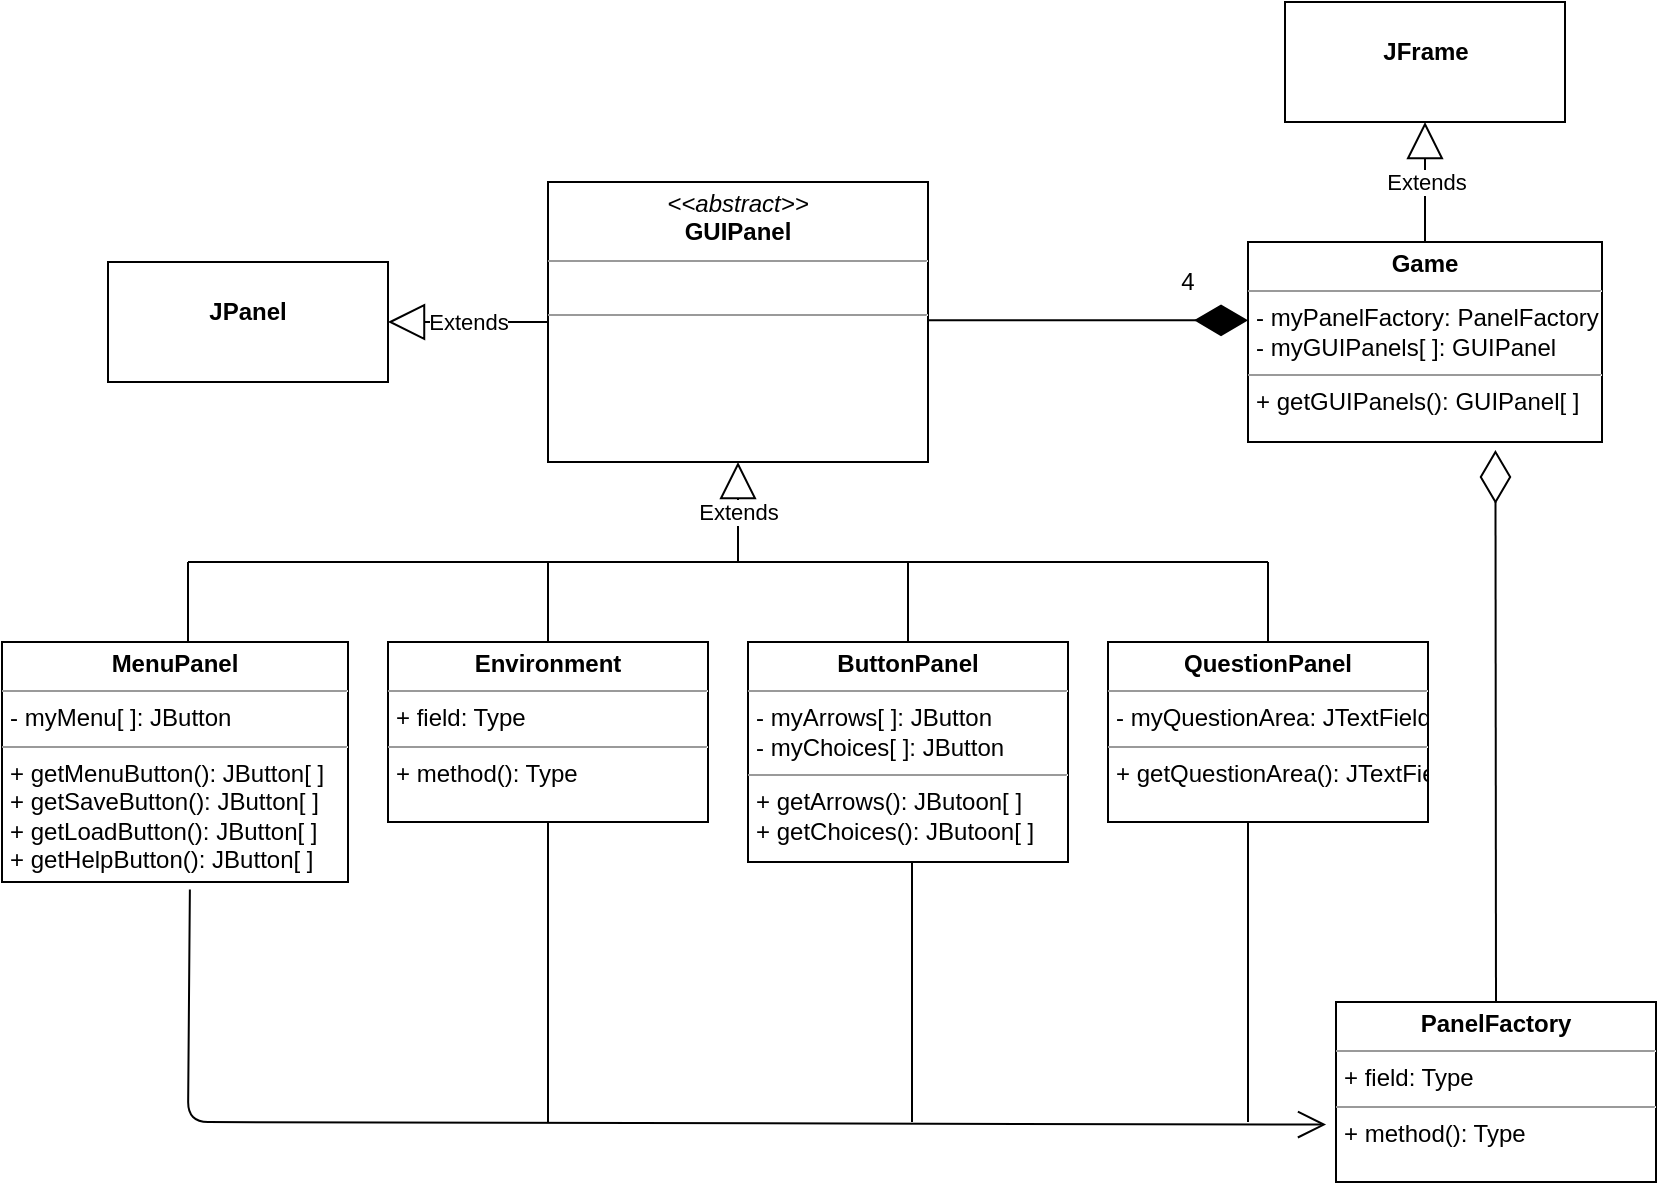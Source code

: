 <mxfile version="14.6.12" type="github">
  <diagram id="C5RBs43oDa-KdzZeNtuy" name="Page-1">
    <mxGraphModel dx="985" dy="631" grid="1" gridSize="10" guides="1" tooltips="1" connect="1" arrows="1" fold="1" page="1" pageScale="1" pageWidth="827" pageHeight="1169" math="0" shadow="0">
      <root>
        <mxCell id="WIyWlLk6GJQsqaUBKTNV-0" />
        <mxCell id="WIyWlLk6GJQsqaUBKTNV-1" parent="WIyWlLk6GJQsqaUBKTNV-0" />
        <mxCell id="btEMubfJMQzDjWzsL3hs-0" value="&lt;p style=&quot;margin: 0px ; margin-top: 4px ; text-align: center&quot;&gt;&lt;i&gt;&amp;lt;&amp;lt;abstract&amp;gt;&amp;gt;&lt;/i&gt;&lt;br&gt;&lt;b&gt;GUIPanel&lt;/b&gt;&lt;/p&gt;&lt;hr size=&quot;1&quot;&gt;&lt;p style=&quot;margin: 0px ; margin-left: 4px&quot;&gt;&lt;br&gt;&lt;/p&gt;&lt;hr size=&quot;1&quot;&gt;&lt;p style=&quot;margin: 0px ; margin-left: 4px&quot;&gt;&lt;br&gt;&lt;/p&gt;" style="verticalAlign=top;align=left;overflow=fill;fontSize=12;fontFamily=Helvetica;html=1;" parent="WIyWlLk6GJQsqaUBKTNV-1" vertex="1">
          <mxGeometry x="273" y="360" width="190" height="140" as="geometry" />
        </mxCell>
        <mxCell id="7n_-vRpYmNQ27YF9gRPF-0" value="&lt;p style=&quot;margin: 0px ; margin-top: 4px ; text-align: center&quot;&gt;&lt;br&gt;&lt;b&gt;JPanel&lt;/b&gt;&lt;/p&gt;" style="verticalAlign=top;align=left;overflow=fill;fontSize=12;fontFamily=Helvetica;html=1;" parent="WIyWlLk6GJQsqaUBKTNV-1" vertex="1">
          <mxGeometry x="53" y="400" width="140" height="60" as="geometry" />
        </mxCell>
        <mxCell id="7n_-vRpYmNQ27YF9gRPF-2" value="&lt;p style=&quot;margin: 0px ; margin-top: 4px ; text-align: center&quot;&gt;&lt;b&gt;MenuPanel&lt;/b&gt;&lt;/p&gt;&lt;hr size=&quot;1&quot;&gt;&lt;p style=&quot;margin: 0px ; margin-left: 4px&quot;&gt;- myMenu[ ]: JButton&lt;/p&gt;&lt;hr size=&quot;1&quot;&gt;&lt;p style=&quot;margin: 0px ; margin-left: 4px&quot;&gt;+ getMenuButton(): JButton[ ]&lt;/p&gt;&lt;p style=&quot;margin: 0px ; margin-left: 4px&quot;&gt;+ getSaveButton(): JButton[ ]&lt;/p&gt;&lt;p style=&quot;margin: 0px ; margin-left: 4px&quot;&gt;+ getLoadButton(): JButton[ ]&lt;/p&gt;&lt;p style=&quot;margin: 0px ; margin-left: 4px&quot;&gt;+ getHelpButton(): JButton[ ]&lt;/p&gt;" style="verticalAlign=top;align=left;overflow=fill;fontSize=12;fontFamily=Helvetica;html=1;" parent="WIyWlLk6GJQsqaUBKTNV-1" vertex="1">
          <mxGeometry y="590" width="173" height="120" as="geometry" />
        </mxCell>
        <mxCell id="7n_-vRpYmNQ27YF9gRPF-3" value="&lt;p style=&quot;margin: 0px ; margin-top: 4px ; text-align: center&quot;&gt;&lt;b&gt;Environment&lt;/b&gt;&lt;/p&gt;&lt;hr size=&quot;1&quot;&gt;&lt;p style=&quot;margin: 0px ; margin-left: 4px&quot;&gt;+ field: Type&lt;/p&gt;&lt;hr size=&quot;1&quot;&gt;&lt;p style=&quot;margin: 0px ; margin-left: 4px&quot;&gt;+ method(): Type&lt;/p&gt;" style="verticalAlign=top;align=left;overflow=fill;fontSize=12;fontFamily=Helvetica;html=1;" parent="WIyWlLk6GJQsqaUBKTNV-1" vertex="1">
          <mxGeometry x="193" y="590" width="160" height="90" as="geometry" />
        </mxCell>
        <mxCell id="7n_-vRpYmNQ27YF9gRPF-4" value="&lt;p style=&quot;margin: 0px ; margin-top: 4px ; text-align: center&quot;&gt;&lt;b&gt;ButtonPanel&lt;/b&gt;&lt;/p&gt;&lt;hr size=&quot;1&quot;&gt;&lt;p style=&quot;margin: 0px ; margin-left: 4px&quot;&gt;- myArrows[ ]: JButton&lt;/p&gt;&lt;p style=&quot;margin: 0px ; margin-left: 4px&quot;&gt;- myChoices[ ]: JButton&lt;/p&gt;&lt;hr size=&quot;1&quot;&gt;&lt;p style=&quot;margin: 0px ; margin-left: 4px&quot;&gt;+ getArrows(): JButoon[ ]&lt;/p&gt;&lt;p style=&quot;margin: 0px ; margin-left: 4px&quot;&gt;+ getChoices(): JButoon[ ]&lt;br&gt;&lt;/p&gt;" style="verticalAlign=top;align=left;overflow=fill;fontSize=12;fontFamily=Helvetica;html=1;" parent="WIyWlLk6GJQsqaUBKTNV-1" vertex="1">
          <mxGeometry x="373" y="590" width="160" height="110" as="geometry" />
        </mxCell>
        <mxCell id="7n_-vRpYmNQ27YF9gRPF-5" value="&lt;p style=&quot;margin: 0px ; margin-top: 4px ; text-align: center&quot;&gt;&lt;b&gt;QuestionPanel&lt;/b&gt;&lt;/p&gt;&lt;hr size=&quot;1&quot;&gt;&lt;p style=&quot;margin: 0px ; margin-left: 4px&quot;&gt;- myQuestionArea: JTextField&lt;/p&gt;&lt;hr size=&quot;1&quot;&gt;&lt;p style=&quot;margin: 0px ; margin-left: 4px&quot;&gt;+ getQuestionArea(): JTextField&lt;/p&gt;" style="verticalAlign=top;align=left;overflow=fill;fontSize=12;fontFamily=Helvetica;html=1;" parent="WIyWlLk6GJQsqaUBKTNV-1" vertex="1">
          <mxGeometry x="553" y="590" width="160" height="90" as="geometry" />
        </mxCell>
        <mxCell id="7n_-vRpYmNQ27YF9gRPF-6" value="Extends" style="endArrow=block;endSize=16;endFill=0;html=1;entryX=0.5;entryY=1;entryDx=0;entryDy=0;" parent="WIyWlLk6GJQsqaUBKTNV-1" target="btEMubfJMQzDjWzsL3hs-0" edge="1">
          <mxGeometry width="160" relative="1" as="geometry">
            <mxPoint x="368" y="550" as="sourcePoint" />
            <mxPoint x="448" y="550" as="targetPoint" />
            <Array as="points">
              <mxPoint x="368" y="550" />
            </Array>
          </mxGeometry>
        </mxCell>
        <mxCell id="7n_-vRpYmNQ27YF9gRPF-8" value="" style="endArrow=none;html=1;" parent="WIyWlLk6GJQsqaUBKTNV-1" edge="1">
          <mxGeometry width="50" height="50" relative="1" as="geometry">
            <mxPoint x="93" y="590" as="sourcePoint" />
            <mxPoint x="93" y="550" as="targetPoint" />
          </mxGeometry>
        </mxCell>
        <mxCell id="7n_-vRpYmNQ27YF9gRPF-9" value="" style="endArrow=none;html=1;" parent="WIyWlLk6GJQsqaUBKTNV-1" edge="1">
          <mxGeometry width="50" height="50" relative="1" as="geometry">
            <mxPoint x="93" y="550" as="sourcePoint" />
            <mxPoint x="373" y="550" as="targetPoint" />
            <Array as="points" />
          </mxGeometry>
        </mxCell>
        <mxCell id="7n_-vRpYmNQ27YF9gRPF-10" value="" style="endArrow=none;html=1;" parent="WIyWlLk6GJQsqaUBKTNV-1" edge="1">
          <mxGeometry width="50" height="50" relative="1" as="geometry">
            <mxPoint x="273" y="590" as="sourcePoint" />
            <mxPoint x="273" y="550" as="targetPoint" />
          </mxGeometry>
        </mxCell>
        <mxCell id="7n_-vRpYmNQ27YF9gRPF-11" value="" style="endArrow=none;html=1;" parent="WIyWlLk6GJQsqaUBKTNV-1" edge="1">
          <mxGeometry width="50" height="50" relative="1" as="geometry">
            <mxPoint x="633" y="590" as="sourcePoint" />
            <mxPoint x="633" y="550" as="targetPoint" />
          </mxGeometry>
        </mxCell>
        <mxCell id="7n_-vRpYmNQ27YF9gRPF-12" value="" style="endArrow=none;html=1;" parent="WIyWlLk6GJQsqaUBKTNV-1" edge="1">
          <mxGeometry width="50" height="50" relative="1" as="geometry">
            <mxPoint x="633" y="550" as="sourcePoint" />
            <mxPoint x="373" y="550" as="targetPoint" />
          </mxGeometry>
        </mxCell>
        <mxCell id="7n_-vRpYmNQ27YF9gRPF-13" value="" style="endArrow=none;html=1;exitX=0.5;exitY=0;exitDx=0;exitDy=0;" parent="WIyWlLk6GJQsqaUBKTNV-1" source="7n_-vRpYmNQ27YF9gRPF-4" edge="1">
          <mxGeometry width="50" height="50" relative="1" as="geometry">
            <mxPoint x="383" y="500" as="sourcePoint" />
            <mxPoint x="453" y="550" as="targetPoint" />
          </mxGeometry>
        </mxCell>
        <mxCell id="7n_-vRpYmNQ27YF9gRPF-15" value="&lt;p style=&quot;margin: 0px ; margin-top: 4px ; text-align: center&quot;&gt;&lt;b&gt;Game&lt;/b&gt;&lt;/p&gt;&lt;hr size=&quot;1&quot;&gt;&lt;p style=&quot;margin: 0px ; margin-left: 4px&quot;&gt;- myPanelFactory: PanelFactory&lt;/p&gt;&lt;p style=&quot;margin: 0px ; margin-left: 4px&quot;&gt;- myGUIPanels[ ]: GUIPanel&lt;/p&gt;&lt;hr size=&quot;1&quot;&gt;&lt;p style=&quot;margin: 0px ; margin-left: 4px&quot;&gt;&lt;span&gt;+ getGUIPanels(): GUIPanel[ ]&lt;/span&gt;&lt;br&gt;&lt;/p&gt;" style="verticalAlign=top;align=left;overflow=fill;fontSize=12;fontFamily=Helvetica;html=1;" parent="WIyWlLk6GJQsqaUBKTNV-1" vertex="1">
          <mxGeometry x="623" y="390" width="177" height="100" as="geometry" />
        </mxCell>
        <mxCell id="7n_-vRpYmNQ27YF9gRPF-16" value="&lt;p style=&quot;margin: 0px ; margin-top: 4px ; text-align: center&quot;&gt;&lt;br&gt;&lt;b&gt;JFrame&lt;/b&gt;&lt;/p&gt;" style="verticalAlign=top;align=left;overflow=fill;fontSize=12;fontFamily=Helvetica;html=1;" parent="WIyWlLk6GJQsqaUBKTNV-1" vertex="1">
          <mxGeometry x="641.5" y="270" width="140" height="60" as="geometry" />
        </mxCell>
        <mxCell id="7n_-vRpYmNQ27YF9gRPF-17" value="" style="endArrow=diamondThin;endFill=1;endSize=24;html=1;" parent="WIyWlLk6GJQsqaUBKTNV-1" edge="1">
          <mxGeometry width="160" relative="1" as="geometry">
            <mxPoint x="463" y="429.17" as="sourcePoint" />
            <mxPoint x="623" y="429.17" as="targetPoint" />
          </mxGeometry>
        </mxCell>
        <mxCell id="7n_-vRpYmNQ27YF9gRPF-18" value="4" style="text;html=1;strokeColor=none;fillColor=none;align=center;verticalAlign=middle;whiteSpace=wrap;rounded=0;" parent="WIyWlLk6GJQsqaUBKTNV-1" vertex="1">
          <mxGeometry x="573" y="400" width="40" height="20" as="geometry" />
        </mxCell>
        <mxCell id="7n_-vRpYmNQ27YF9gRPF-20" value="Extends" style="endArrow=block;endSize=16;endFill=0;html=1;exitX=0.5;exitY=0;exitDx=0;exitDy=0;entryX=0.5;entryY=1;entryDx=0;entryDy=0;" parent="WIyWlLk6GJQsqaUBKTNV-1" source="7n_-vRpYmNQ27YF9gRPF-15" target="7n_-vRpYmNQ27YF9gRPF-16" edge="1">
          <mxGeometry width="160" relative="1" as="geometry">
            <mxPoint x="533" y="340" as="sourcePoint" />
            <mxPoint x="693" y="340" as="targetPoint" />
          </mxGeometry>
        </mxCell>
        <mxCell id="7n_-vRpYmNQ27YF9gRPF-21" value="Extends" style="endArrow=block;endSize=16;endFill=0;html=1;exitX=0;exitY=0.5;exitDx=0;exitDy=0;entryX=1;entryY=0.5;entryDx=0;entryDy=0;" parent="WIyWlLk6GJQsqaUBKTNV-1" source="btEMubfJMQzDjWzsL3hs-0" target="7n_-vRpYmNQ27YF9gRPF-0" edge="1">
          <mxGeometry width="160" relative="1" as="geometry">
            <mxPoint x="320" y="480" as="sourcePoint" />
            <mxPoint x="480" y="480" as="targetPoint" />
          </mxGeometry>
        </mxCell>
        <mxCell id="7n_-vRpYmNQ27YF9gRPF-22" value="&lt;p style=&quot;margin: 0px ; margin-top: 4px ; text-align: center&quot;&gt;&lt;b&gt;PanelFactory&lt;/b&gt;&lt;/p&gt;&lt;hr size=&quot;1&quot;&gt;&lt;p style=&quot;margin: 0px ; margin-left: 4px&quot;&gt;+ field: Type&lt;/p&gt;&lt;hr size=&quot;1&quot;&gt;&lt;p style=&quot;margin: 0px ; margin-left: 4px&quot;&gt;+ method(): Type&lt;/p&gt;" style="verticalAlign=top;align=left;overflow=fill;fontSize=12;fontFamily=Helvetica;html=1;" parent="WIyWlLk6GJQsqaUBKTNV-1" vertex="1">
          <mxGeometry x="667" y="770" width="160" height="90" as="geometry" />
        </mxCell>
        <mxCell id="TBiN8MMm9obegZNNqCTY-1" value="" style="endArrow=diamondThin;endFill=0;endSize=24;html=1;exitX=0.5;exitY=0;exitDx=0;exitDy=0;entryX=0.699;entryY=1.04;entryDx=0;entryDy=0;entryPerimeter=0;" parent="WIyWlLk6GJQsqaUBKTNV-1" source="7n_-vRpYmNQ27YF9gRPF-22" target="7n_-vRpYmNQ27YF9gRPF-15" edge="1">
          <mxGeometry width="160" relative="1" as="geometry">
            <mxPoint x="580" y="730" as="sourcePoint" />
            <mxPoint x="740" y="730" as="targetPoint" />
          </mxGeometry>
        </mxCell>
        <mxCell id="TBiN8MMm9obegZNNqCTY-4" value="" style="endArrow=open;endFill=1;endSize=12;html=1;entryX=-0.031;entryY=0.681;entryDx=0;entryDy=0;entryPerimeter=0;exitX=0.543;exitY=1.031;exitDx=0;exitDy=0;exitPerimeter=0;" parent="WIyWlLk6GJQsqaUBKTNV-1" target="7n_-vRpYmNQ27YF9gRPF-22" edge="1" source="7n_-vRpYmNQ27YF9gRPF-2">
          <mxGeometry width="160" relative="1" as="geometry">
            <mxPoint x="93" y="700" as="sourcePoint" />
            <mxPoint x="93" y="920" as="targetPoint" />
            <Array as="points">
              <mxPoint x="93" y="830" />
            </Array>
          </mxGeometry>
        </mxCell>
        <mxCell id="TBiN8MMm9obegZNNqCTY-5" value="" style="endArrow=none;html=1;entryX=0.5;entryY=1;entryDx=0;entryDy=0;" parent="WIyWlLk6GJQsqaUBKTNV-1" target="7n_-vRpYmNQ27YF9gRPF-3" edge="1">
          <mxGeometry width="50" height="50" relative="1" as="geometry">
            <mxPoint x="273" y="830" as="sourcePoint" />
            <mxPoint x="350" y="700" as="targetPoint" />
          </mxGeometry>
        </mxCell>
        <mxCell id="TBiN8MMm9obegZNNqCTY-6" value="" style="endArrow=none;html=1;" parent="WIyWlLk6GJQsqaUBKTNV-1" edge="1">
          <mxGeometry width="50" height="50" relative="1" as="geometry">
            <mxPoint x="455" y="830" as="sourcePoint" />
            <mxPoint x="455" y="700" as="targetPoint" />
          </mxGeometry>
        </mxCell>
        <mxCell id="TBiN8MMm9obegZNNqCTY-7" value="" style="endArrow=none;html=1;" parent="WIyWlLk6GJQsqaUBKTNV-1" edge="1">
          <mxGeometry width="50" height="50" relative="1" as="geometry">
            <mxPoint x="623" y="830" as="sourcePoint" />
            <mxPoint x="623" y="680" as="targetPoint" />
          </mxGeometry>
        </mxCell>
      </root>
    </mxGraphModel>
  </diagram>
</mxfile>
